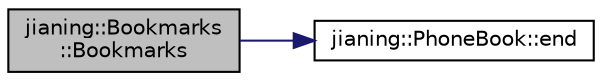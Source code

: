 digraph "jianing::Bookmarks::Bookmarks"
{
 // LATEX_PDF_SIZE
  edge [fontname="Helvetica",fontsize="10",labelfontname="Helvetica",labelfontsize="10"];
  node [fontname="Helvetica",fontsize="10",shape=record];
  rankdir="LR";
  Node1 [label="jianing::Bookmarks\l::Bookmarks",height=0.2,width=0.4,color="black", fillcolor="grey75", style="filled", fontcolor="black",tooltip=" "];
  Node1 -> Node2 [color="midnightblue",fontsize="10",style="solid",fontname="Helvetica"];
  Node2 [label="jianing::PhoneBook::end",height=0.2,width=0.4,color="black", fillcolor="white", style="filled",URL="$classjianing_1_1_phone_book.html#a27e35c8e535ca74071538da8a950ec08",tooltip=" "];
}
